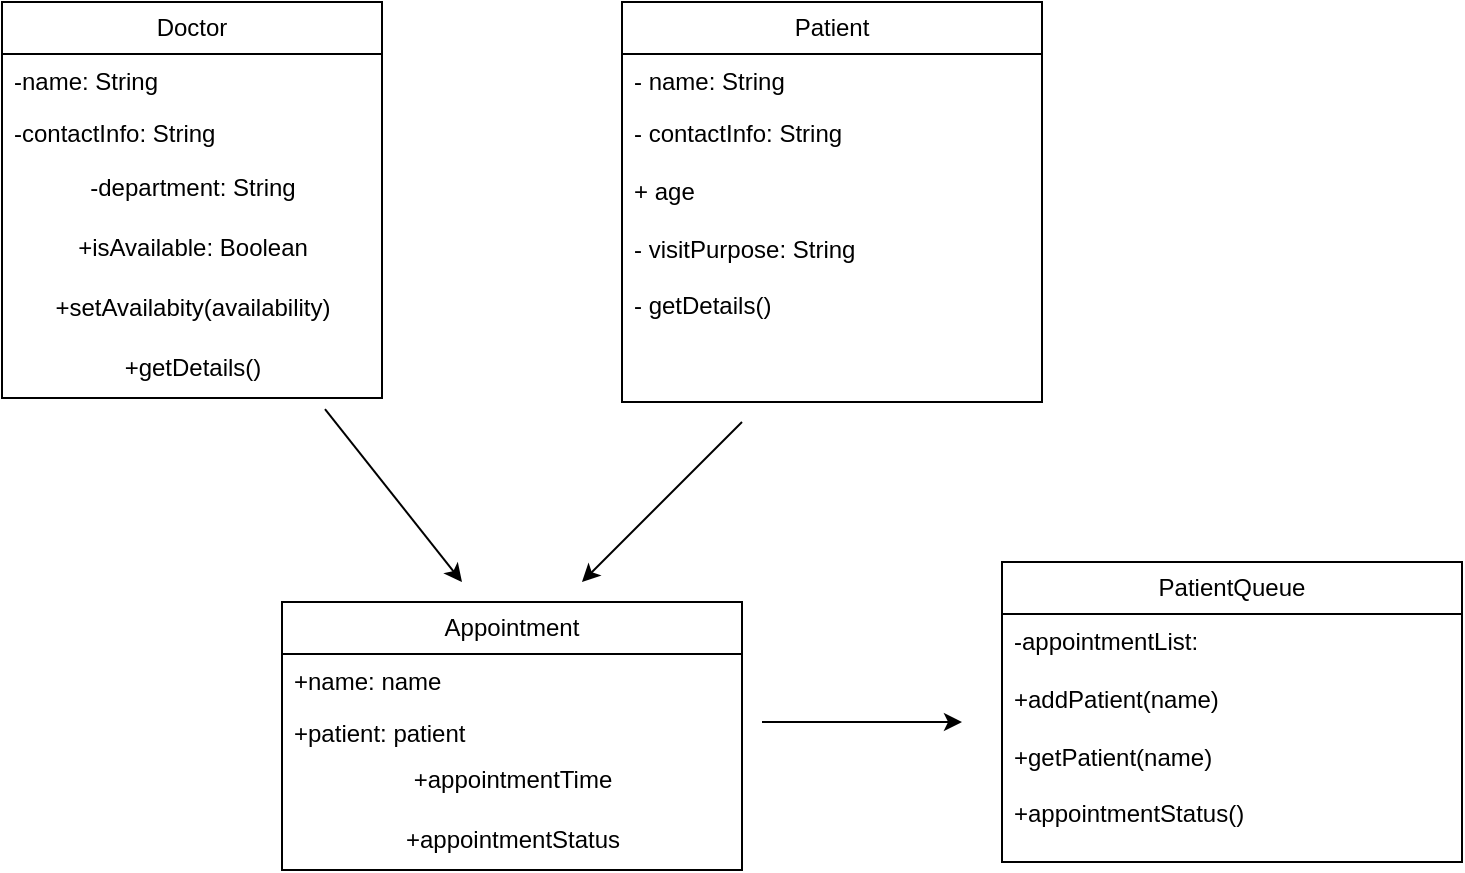 <mxfile version="28.2.5">
  <diagram name="Page-1" id="0-aNyz8w5v3HS8h9UeOf">
    <mxGraphModel grid="1" page="1" gridSize="10" guides="1" tooltips="1" connect="1" arrows="1" fold="1" pageScale="1" pageWidth="850" pageHeight="1100" math="0" shadow="0">
      <root>
        <mxCell id="0" />
        <mxCell id="1" parent="0" />
        <mxCell id="tVosZ0GCZ4OKNRF21bkf-20" value="Patient" style="swimlane;fontStyle=0;childLayout=stackLayout;horizontal=1;startSize=26;fillColor=none;horizontalStack=0;resizeParent=1;resizeParentMax=0;resizeLast=0;collapsible=1;marginBottom=0;whiteSpace=wrap;html=1;" vertex="1" parent="1">
          <mxGeometry x="390" y="120" width="210" height="200" as="geometry" />
        </mxCell>
        <mxCell id="tVosZ0GCZ4OKNRF21bkf-22" value="- name: String" style="text;strokeColor=none;fillColor=none;align=left;verticalAlign=top;spacingLeft=4;spacingRight=4;overflow=hidden;rotatable=0;points=[[0,0.5],[1,0.5]];portConstraint=eastwest;whiteSpace=wrap;html=1;" vertex="1" parent="tVosZ0GCZ4OKNRF21bkf-20">
          <mxGeometry y="26" width="210" height="26" as="geometry" />
        </mxCell>
        <mxCell id="tVosZ0GCZ4OKNRF21bkf-23" value="- contactInfo: String&lt;div&gt;&lt;br&gt;&lt;/div&gt;&lt;div&gt;+ age&lt;/div&gt;&lt;div&gt;&lt;br&gt;&lt;/div&gt;&lt;div&gt;- visitPurpose: String&lt;/div&gt;&lt;div&gt;&lt;br&gt;&lt;/div&gt;&lt;div&gt;- getDetails()&lt;/div&gt;&lt;div&gt;&lt;br&gt;&lt;/div&gt;" style="text;strokeColor=none;fillColor=none;align=left;verticalAlign=top;spacingLeft=4;spacingRight=4;overflow=hidden;rotatable=0;points=[[0,0.5],[1,0.5]];portConstraint=eastwest;whiteSpace=wrap;html=1;" vertex="1" parent="tVosZ0GCZ4OKNRF21bkf-20">
          <mxGeometry y="52" width="210" height="148" as="geometry" />
        </mxCell>
        <mxCell id="tVosZ0GCZ4OKNRF21bkf-36" value="Doctor" style="swimlane;fontStyle=0;childLayout=stackLayout;horizontal=1;startSize=26;fillColor=none;horizontalStack=0;resizeParent=1;resizeParentMax=0;resizeLast=0;collapsible=1;marginBottom=0;whiteSpace=wrap;html=1;" vertex="1" parent="1">
          <mxGeometry x="80" y="120" width="190" height="198" as="geometry" />
        </mxCell>
        <mxCell id="tVosZ0GCZ4OKNRF21bkf-37" value="-name: String" style="text;strokeColor=none;fillColor=none;align=left;verticalAlign=top;spacingLeft=4;spacingRight=4;overflow=hidden;rotatable=0;points=[[0,0.5],[1,0.5]];portConstraint=eastwest;whiteSpace=wrap;html=1;" vertex="1" parent="tVosZ0GCZ4OKNRF21bkf-36">
          <mxGeometry y="26" width="190" height="26" as="geometry" />
        </mxCell>
        <mxCell id="tVosZ0GCZ4OKNRF21bkf-38" value="-contactInfo: String&lt;div&gt;&lt;br&gt;&lt;/div&gt;" style="text;strokeColor=none;fillColor=none;align=left;verticalAlign=top;spacingLeft=4;spacingRight=4;overflow=hidden;rotatable=0;points=[[0,0.5],[1,0.5]];portConstraint=eastwest;whiteSpace=wrap;html=1;" vertex="1" parent="tVosZ0GCZ4OKNRF21bkf-36">
          <mxGeometry y="52" width="190" height="26" as="geometry" />
        </mxCell>
        <mxCell id="tVosZ0GCZ4OKNRF21bkf-43" value="-department: String" style="text;html=1;align=center;verticalAlign=middle;resizable=0;points=[];autosize=1;strokeColor=none;fillColor=none;" vertex="1" parent="tVosZ0GCZ4OKNRF21bkf-36">
          <mxGeometry y="78" width="190" height="30" as="geometry" />
        </mxCell>
        <mxCell id="tVosZ0GCZ4OKNRF21bkf-44" value="+isAvailable: Boolean" style="text;html=1;align=center;verticalAlign=middle;resizable=0;points=[];autosize=1;strokeColor=none;fillColor=none;" vertex="1" parent="tVosZ0GCZ4OKNRF21bkf-36">
          <mxGeometry y="108" width="190" height="30" as="geometry" />
        </mxCell>
        <mxCell id="tVosZ0GCZ4OKNRF21bkf-45" value="+setAvailabity(availability)" style="text;html=1;align=center;verticalAlign=middle;resizable=0;points=[];autosize=1;strokeColor=none;fillColor=none;" vertex="1" parent="tVosZ0GCZ4OKNRF21bkf-36">
          <mxGeometry y="138" width="190" height="30" as="geometry" />
        </mxCell>
        <mxCell id="tVosZ0GCZ4OKNRF21bkf-46" value="+getDetails()" style="text;html=1;align=center;verticalAlign=middle;resizable=0;points=[];autosize=1;strokeColor=none;fillColor=none;" vertex="1" parent="tVosZ0GCZ4OKNRF21bkf-36">
          <mxGeometry y="168" width="190" height="30" as="geometry" />
        </mxCell>
        <mxCell id="tVosZ0GCZ4OKNRF21bkf-47" value="PatientQueue" style="swimlane;fontStyle=0;childLayout=stackLayout;horizontal=1;startSize=26;fillColor=none;horizontalStack=0;resizeParent=1;resizeParentMax=0;resizeLast=0;collapsible=1;marginBottom=0;whiteSpace=wrap;html=1;" vertex="1" parent="1">
          <mxGeometry x="580" y="400" width="230" height="150" as="geometry" />
        </mxCell>
        <mxCell id="tVosZ0GCZ4OKNRF21bkf-48" value="-appointmentList:&lt;div&gt;&lt;br&gt;&lt;/div&gt;&lt;div&gt;+addPatient(name)&lt;/div&gt;&lt;div&gt;&lt;br&gt;&lt;/div&gt;&lt;div&gt;+getPatient(name)&lt;/div&gt;&lt;div&gt;&lt;br&gt;&lt;/div&gt;&lt;div&gt;+appointmentStatus()&lt;/div&gt;&lt;div&gt;&lt;br&gt;&lt;/div&gt;" style="text;strokeColor=none;fillColor=none;align=left;verticalAlign=top;spacingLeft=4;spacingRight=4;overflow=hidden;rotatable=0;points=[[0,0.5],[1,0.5]];portConstraint=eastwest;whiteSpace=wrap;html=1;" vertex="1" parent="tVosZ0GCZ4OKNRF21bkf-47">
          <mxGeometry y="26" width="230" height="124" as="geometry" />
        </mxCell>
        <mxCell id="tVosZ0GCZ4OKNRF21bkf-52" value="Appointment" style="swimlane;fontStyle=0;childLayout=stackLayout;horizontal=1;startSize=26;fillColor=none;horizontalStack=0;resizeParent=1;resizeParentMax=0;resizeLast=0;collapsible=1;marginBottom=0;whiteSpace=wrap;html=1;" vertex="1" parent="1">
          <mxGeometry x="220" y="420" width="230" height="134" as="geometry" />
        </mxCell>
        <mxCell id="tVosZ0GCZ4OKNRF21bkf-54" value="+name: name" style="text;strokeColor=none;fillColor=none;align=left;verticalAlign=top;spacingLeft=4;spacingRight=4;overflow=hidden;rotatable=0;points=[[0,0.5],[1,0.5]];portConstraint=eastwest;whiteSpace=wrap;html=1;" vertex="1" parent="tVosZ0GCZ4OKNRF21bkf-52">
          <mxGeometry y="26" width="230" height="26" as="geometry" />
        </mxCell>
        <mxCell id="tVosZ0GCZ4OKNRF21bkf-55" value="+patient: patient&lt;div&gt;&lt;br&gt;&lt;/div&gt;" style="text;strokeColor=none;fillColor=none;align=left;verticalAlign=top;spacingLeft=4;spacingRight=4;overflow=hidden;rotatable=0;points=[[0,0.5],[1,0.5]];portConstraint=eastwest;whiteSpace=wrap;html=1;" vertex="1" parent="tVosZ0GCZ4OKNRF21bkf-52">
          <mxGeometry y="52" width="230" height="22" as="geometry" />
        </mxCell>
        <mxCell id="tVosZ0GCZ4OKNRF21bkf-61" value="+appointmentTime" style="text;html=1;align=center;verticalAlign=middle;resizable=0;points=[];autosize=1;strokeColor=none;fillColor=none;" vertex="1" parent="tVosZ0GCZ4OKNRF21bkf-52">
          <mxGeometry y="74" width="230" height="30" as="geometry" />
        </mxCell>
        <mxCell id="tVosZ0GCZ4OKNRF21bkf-62" value="+appointmentStatus" style="text;html=1;align=center;verticalAlign=middle;resizable=0;points=[];autosize=1;strokeColor=none;fillColor=none;" vertex="1" parent="tVosZ0GCZ4OKNRF21bkf-52">
          <mxGeometry y="104" width="230" height="30" as="geometry" />
        </mxCell>
        <mxCell id="tVosZ0GCZ4OKNRF21bkf-56" value="" style="endArrow=classic;html=1;rounded=0;exitX=0.85;exitY=1.187;exitDx=0;exitDy=0;exitPerimeter=0;" edge="1" parent="1" source="tVosZ0GCZ4OKNRF21bkf-46">
          <mxGeometry width="50" height="50" relative="1" as="geometry">
            <mxPoint x="250" y="340" as="sourcePoint" />
            <mxPoint x="310" y="410" as="targetPoint" />
            <Array as="points" />
          </mxGeometry>
        </mxCell>
        <mxCell id="tVosZ0GCZ4OKNRF21bkf-60" value="" style="endArrow=classic;html=1;rounded=0;" edge="1" parent="1">
          <mxGeometry width="50" height="50" relative="1" as="geometry">
            <mxPoint x="450" y="330" as="sourcePoint" />
            <mxPoint x="370" y="410" as="targetPoint" />
          </mxGeometry>
        </mxCell>
        <mxCell id="tVosZ0GCZ4OKNRF21bkf-63" value="" style="endArrow=classic;html=1;rounded=0;" edge="1" parent="1">
          <mxGeometry width="50" height="50" relative="1" as="geometry">
            <mxPoint x="460" y="480" as="sourcePoint" />
            <mxPoint x="560" y="480" as="targetPoint" />
          </mxGeometry>
        </mxCell>
      </root>
    </mxGraphModel>
  </diagram>
</mxfile>
